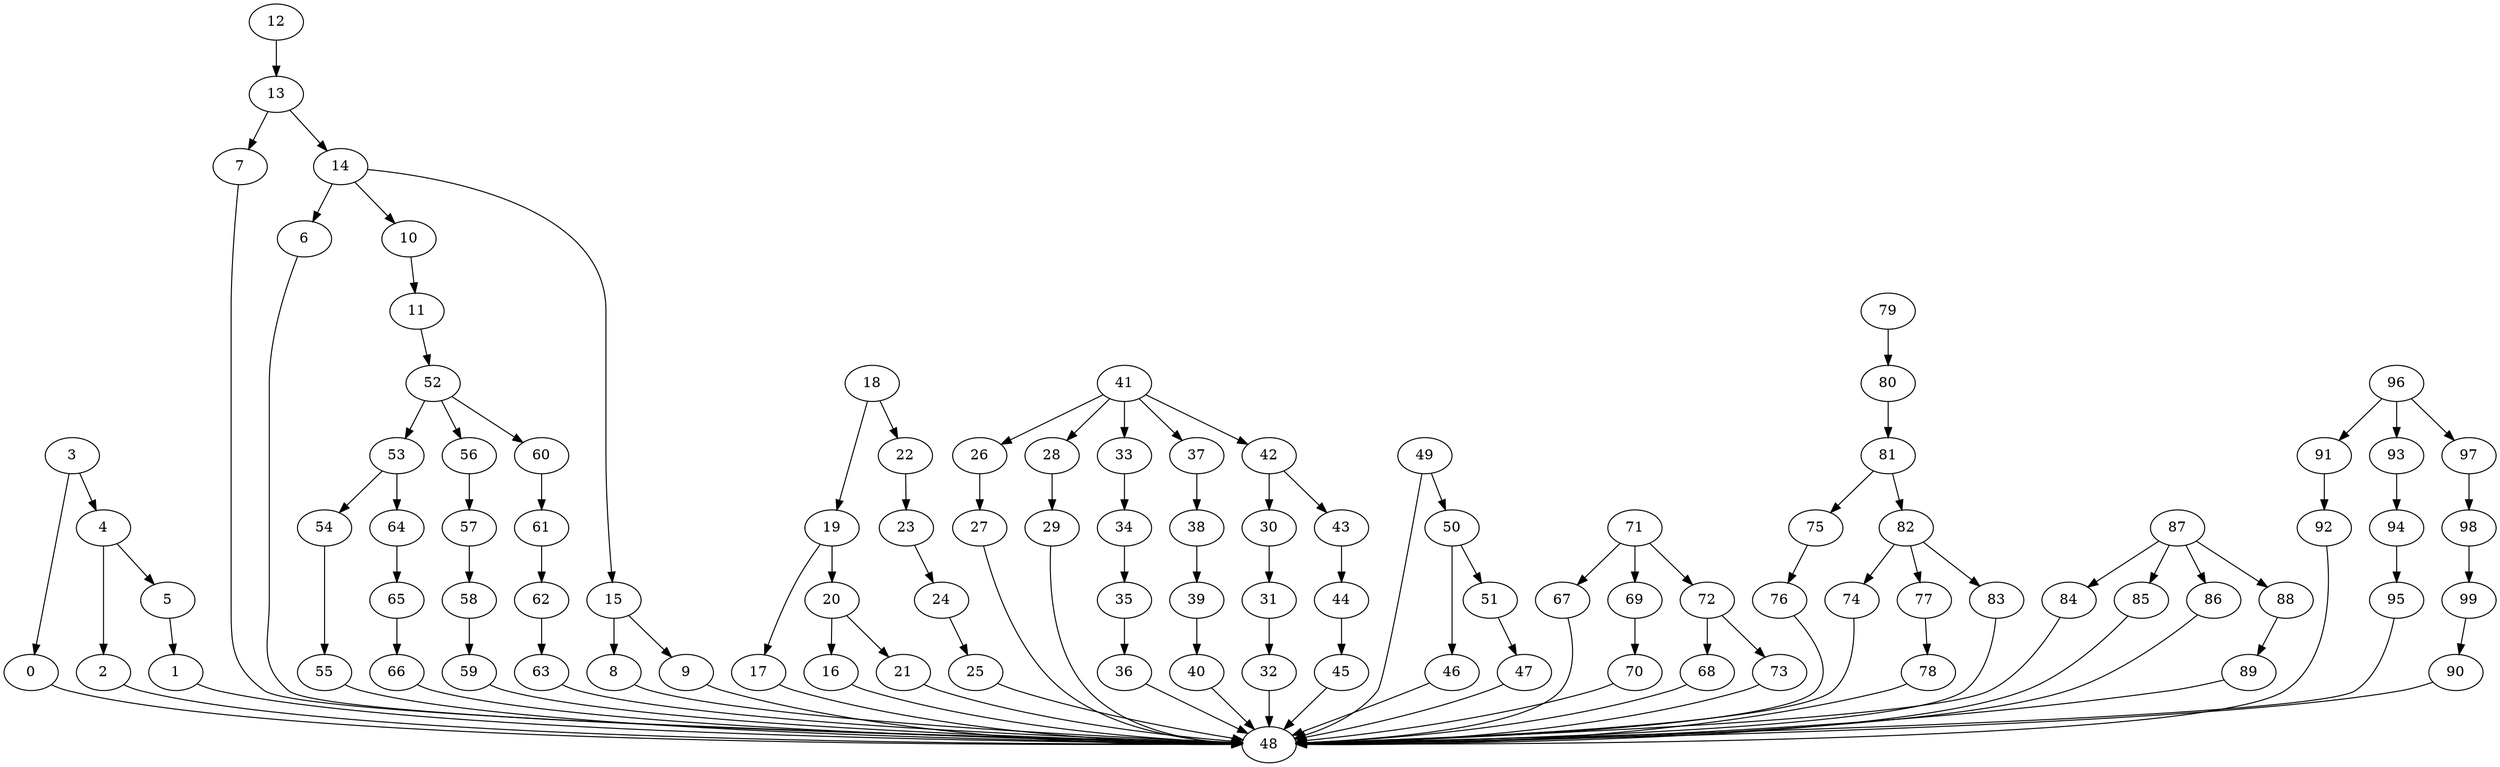 strict digraph  {
0 [exec=119];
1 [exec=99];
2 [exec=92];
3 [exec=129];
4 [exec=124];
5 [exec=145];
6 [exec=95];
7 [exec=113];
8 [exec=171];
9 [exec=121];
10 [exec=72];
11 [exec=190];
12 [exec=126];
13 [exec=51];
14 [exec=124];
15 [exec=196];
16 [exec=128];
17 [exec=116];
18 [exec=61];
19 [exec=70];
20 [exec=61];
21 [exec=168];
22 [exec=121];
23 [exec=182];
24 [exec=186];
25 [exec=170];
26 [exec=120];
27 [exec=97];
28 [exec=141];
29 [exec=161];
30 [exec=200];
31 [exec=132];
32 [exec=192];
33 [exec=100];
34 [exec=132];
35 [exec=75];
36 [exec=65];
37 [exec=108];
38 [exec=121];
39 [exec=199];
40 [exec=110];
41 [exec=81];
42 [exec=134];
43 [exec=95];
44 [exec=124];
45 [exec=167];
46 [exec=65];
47 [exec=64];
48 [exec=93];
49 [exec=88];
50 [exec=60];
51 [exec=189];
52 [exec=154];
53 [exec=101];
54 [exec=172];
55 [exec=101];
56 [exec=111];
57 [exec=162];
58 [exec=155];
59 [exec=175];
60 [exec=59];
61 [exec=106];
62 [exec=157];
63 [exec=163];
64 [exec=113];
65 [exec=159];
66 [exec=105];
67 [exec=114];
68 [exec=112];
69 [exec=184];
70 [exec=103];
71 [exec=109];
72 [exec=156];
73 [exec=116];
74 [exec=60];
75 [exec=176];
76 [exec=149];
77 [exec=73];
78 [exec=160];
79 [exec=103];
80 [exec=196];
81 [exec=92];
82 [exec=136];
83 [exec=125];
84 [exec=195];
85 [exec=170];
86 [exec=153];
87 [exec=149];
88 [exec=105];
89 [exec=50];
90 [exec=147];
91 [exec=106];
92 [exec=190];
93 [exec=63];
94 [exec=101];
95 [exec=91];
96 [exec=134];
97 [exec=193];
98 [exec=170];
99 [exec=184];
0 -> 48  [comm=11];
1 -> 48  [comm=16];
2 -> 48  [comm=7];
3 -> 4  [comm=7];
3 -> 0  [comm=17];
4 -> 5  [comm=10];
4 -> 2  [comm=15];
5 -> 1  [comm=16];
6 -> 48  [comm=15];
7 -> 48  [comm=10];
8 -> 48  [comm=14];
9 -> 48  [comm=5];
10 -> 11  [comm=5];
11 -> 52  [comm=7];
12 -> 13  [comm=16];
13 -> 14  [comm=8];
13 -> 7  [comm=10];
14 -> 15  [comm=10];
14 -> 6  [comm=20];
14 -> 10  [comm=7];
15 -> 8  [comm=8];
15 -> 9  [comm=10];
16 -> 48  [comm=20];
17 -> 48  [comm=12];
18 -> 19  [comm=14];
18 -> 22  [comm=17];
19 -> 20  [comm=12];
19 -> 17  [comm=20];
20 -> 21  [comm=12];
20 -> 16  [comm=14];
21 -> 48  [comm=16];
22 -> 23  [comm=12];
23 -> 24  [comm=15];
24 -> 25  [comm=19];
25 -> 48  [comm=17];
26 -> 27  [comm=17];
27 -> 48  [comm=15];
28 -> 29  [comm=14];
29 -> 48  [comm=19];
30 -> 31  [comm=18];
31 -> 32  [comm=5];
32 -> 48  [comm=13];
33 -> 34  [comm=10];
34 -> 35  [comm=19];
35 -> 36  [comm=16];
36 -> 48  [comm=17];
37 -> 38  [comm=17];
38 -> 39  [comm=5];
39 -> 40  [comm=9];
40 -> 48  [comm=7];
41 -> 42  [comm=19];
41 -> 26  [comm=16];
41 -> 28  [comm=14];
41 -> 33  [comm=7];
41 -> 37  [comm=13];
42 -> 43  [comm=20];
42 -> 30  [comm=12];
43 -> 44  [comm=20];
44 -> 45  [comm=7];
45 -> 48  [comm=9];
46 -> 48  [comm=12];
47 -> 48  [comm=7];
49 -> 50  [comm=14];
49 -> 48  [comm=9];
50 -> 51  [comm=6];
50 -> 46  [comm=10];
51 -> 47  [comm=17];
52 -> 53  [comm=13];
52 -> 56  [comm=5];
52 -> 60  [comm=12];
53 -> 54  [comm=10];
53 -> 64  [comm=8];
54 -> 55  [comm=11];
55 -> 48  [comm=6];
56 -> 57  [comm=15];
57 -> 58  [comm=7];
58 -> 59  [comm=8];
59 -> 48  [comm=13];
60 -> 61  [comm=6];
61 -> 62  [comm=14];
62 -> 63  [comm=10];
63 -> 48  [comm=9];
64 -> 65  [comm=18];
65 -> 66  [comm=9];
66 -> 48  [comm=7];
67 -> 48  [comm=16];
68 -> 48  [comm=5];
69 -> 70  [comm=9];
70 -> 48  [comm=18];
71 -> 72  [comm=9];
71 -> 67  [comm=11];
71 -> 69  [comm=14];
72 -> 73  [comm=20];
72 -> 68  [comm=7];
73 -> 48  [comm=17];
74 -> 48  [comm=10];
75 -> 76  [comm=10];
76 -> 48  [comm=13];
77 -> 78  [comm=17];
78 -> 48  [comm=14];
79 -> 80  [comm=17];
80 -> 81  [comm=15];
81 -> 82  [comm=10];
81 -> 75  [comm=17];
82 -> 83  [comm=6];
82 -> 74  [comm=18];
82 -> 77  [comm=5];
83 -> 48  [comm=13];
84 -> 48  [comm=5];
85 -> 48  [comm=14];
86 -> 48  [comm=9];
87 -> 88  [comm=7];
87 -> 84  [comm=10];
87 -> 85  [comm=8];
87 -> 86  [comm=5];
88 -> 89  [comm=12];
89 -> 48  [comm=12];
90 -> 48  [comm=5];
91 -> 92  [comm=20];
92 -> 48  [comm=10];
93 -> 94  [comm=19];
94 -> 95  [comm=17];
95 -> 48  [comm=15];
96 -> 97  [comm=10];
96 -> 91  [comm=11];
96 -> 93  [comm=8];
97 -> 98  [comm=20];
98 -> 99  [comm=16];
99 -> 90  [comm=14];
}

